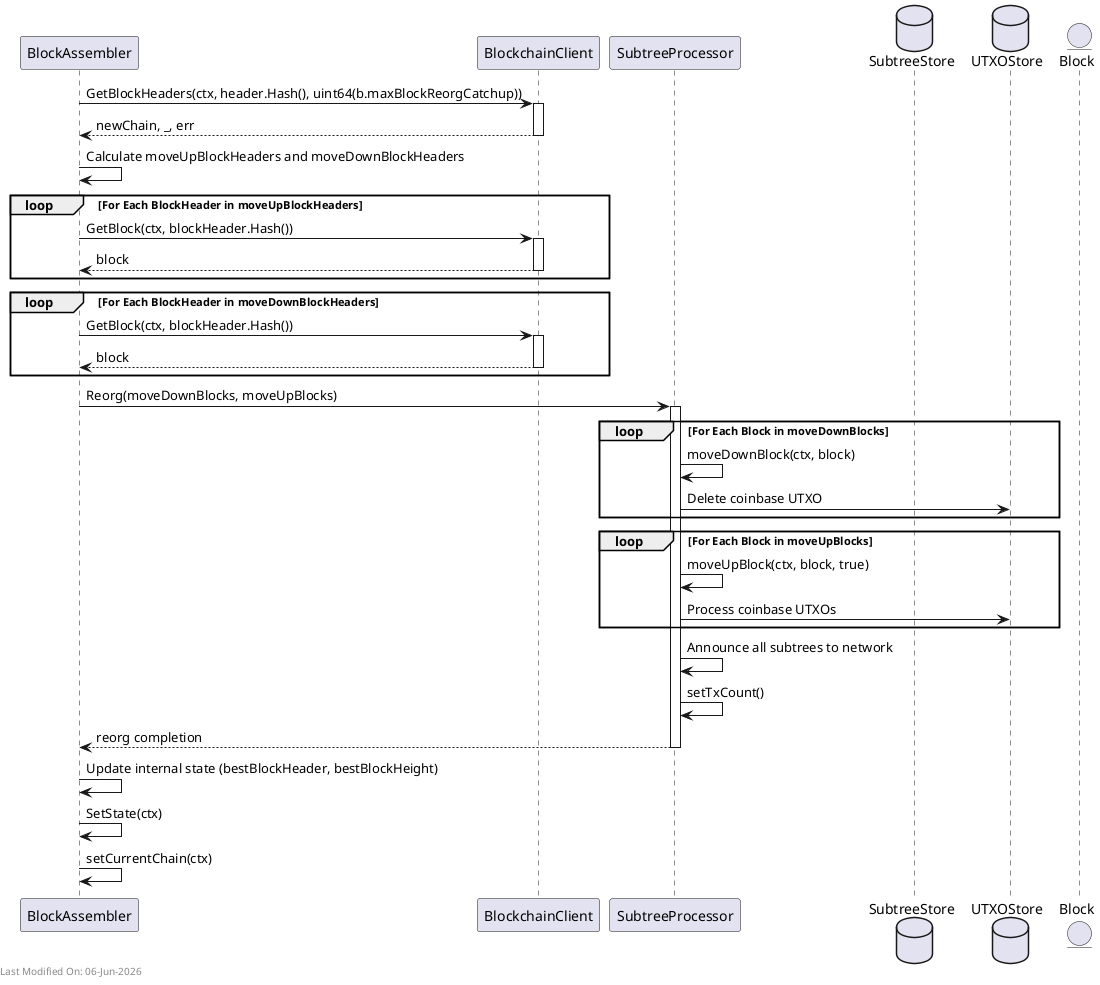 @startuml
participant "BlockAssembler" as BA
participant "BlockchainClient" as BC
participant "SubtreeProcessor" as STP
database "SubtreeStore" as SStore
database "UTXOStore" as UTXOStore
entity "Block" as BlockEntity

BA -> BC : GetBlockHeaders(ctx, header.Hash(), uint64(b.maxBlockReorgCatchup))
activate BC
BC --> BA : newChain, _, err
deactivate BC

BA -> BA : Calculate moveUpBlockHeaders and moveDownBlockHeaders

loop For Each BlockHeader in moveUpBlockHeaders
    BA -> BC : GetBlock(ctx, blockHeader.Hash())
    activate BC
    BC --> BA : block
    deactivate BC
end

loop For Each BlockHeader in moveDownBlockHeaders
    BA -> BC : GetBlock(ctx, blockHeader.Hash())
    activate BC
    BC --> BA : block
    deactivate BC
end

BA -> STP : Reorg(moveDownBlocks, moveUpBlocks)
activate STP

loop For Each Block in moveDownBlocks
    STP -> STP : moveDownBlock(ctx, block)
    STP -> UTXOStore : Delete coinbase UTXO
end

loop For Each Block in moveUpBlocks
    STP -> STP : moveUpBlock(ctx, block, true)
    STP -> UTXOStore : Process coinbase UTXOs
end

STP -> STP : Announce all subtrees to network
STP -> STP : setTxCount()

STP --> BA : reorg completion
deactivate STP

BA -> BA : Update internal state (bestBlockHeader, bestBlockHeight)
BA -> BA : SetState(ctx)
BA -> BA : setCurrentChain(ctx)

left footer Last Modified On: %date("dd-MMM-yyyy")

@enduml
